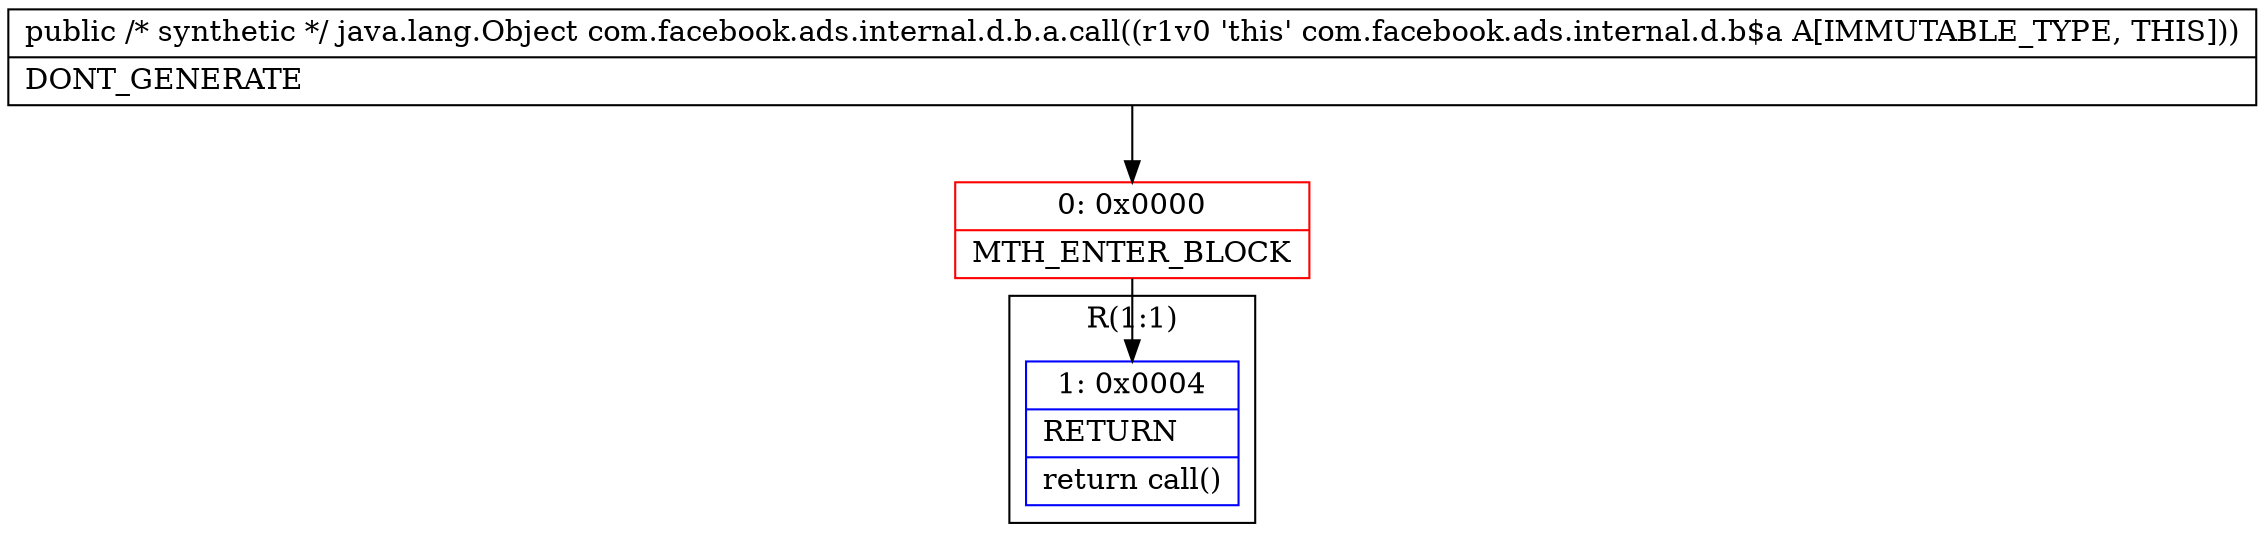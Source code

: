 digraph "CFG forcom.facebook.ads.internal.d.b.a.call()Ljava\/lang\/Object;" {
subgraph cluster_Region_107687679 {
label = "R(1:1)";
node [shape=record,color=blue];
Node_1 [shape=record,label="{1\:\ 0x0004|RETURN\l|return call()\l}"];
}
Node_0 [shape=record,color=red,label="{0\:\ 0x0000|MTH_ENTER_BLOCK\l}"];
MethodNode[shape=record,label="{public \/* synthetic *\/ java.lang.Object com.facebook.ads.internal.d.b.a.call((r1v0 'this' com.facebook.ads.internal.d.b$a A[IMMUTABLE_TYPE, THIS]))  | DONT_GENERATE\l}"];
MethodNode -> Node_0;
Node_0 -> Node_1;
}

